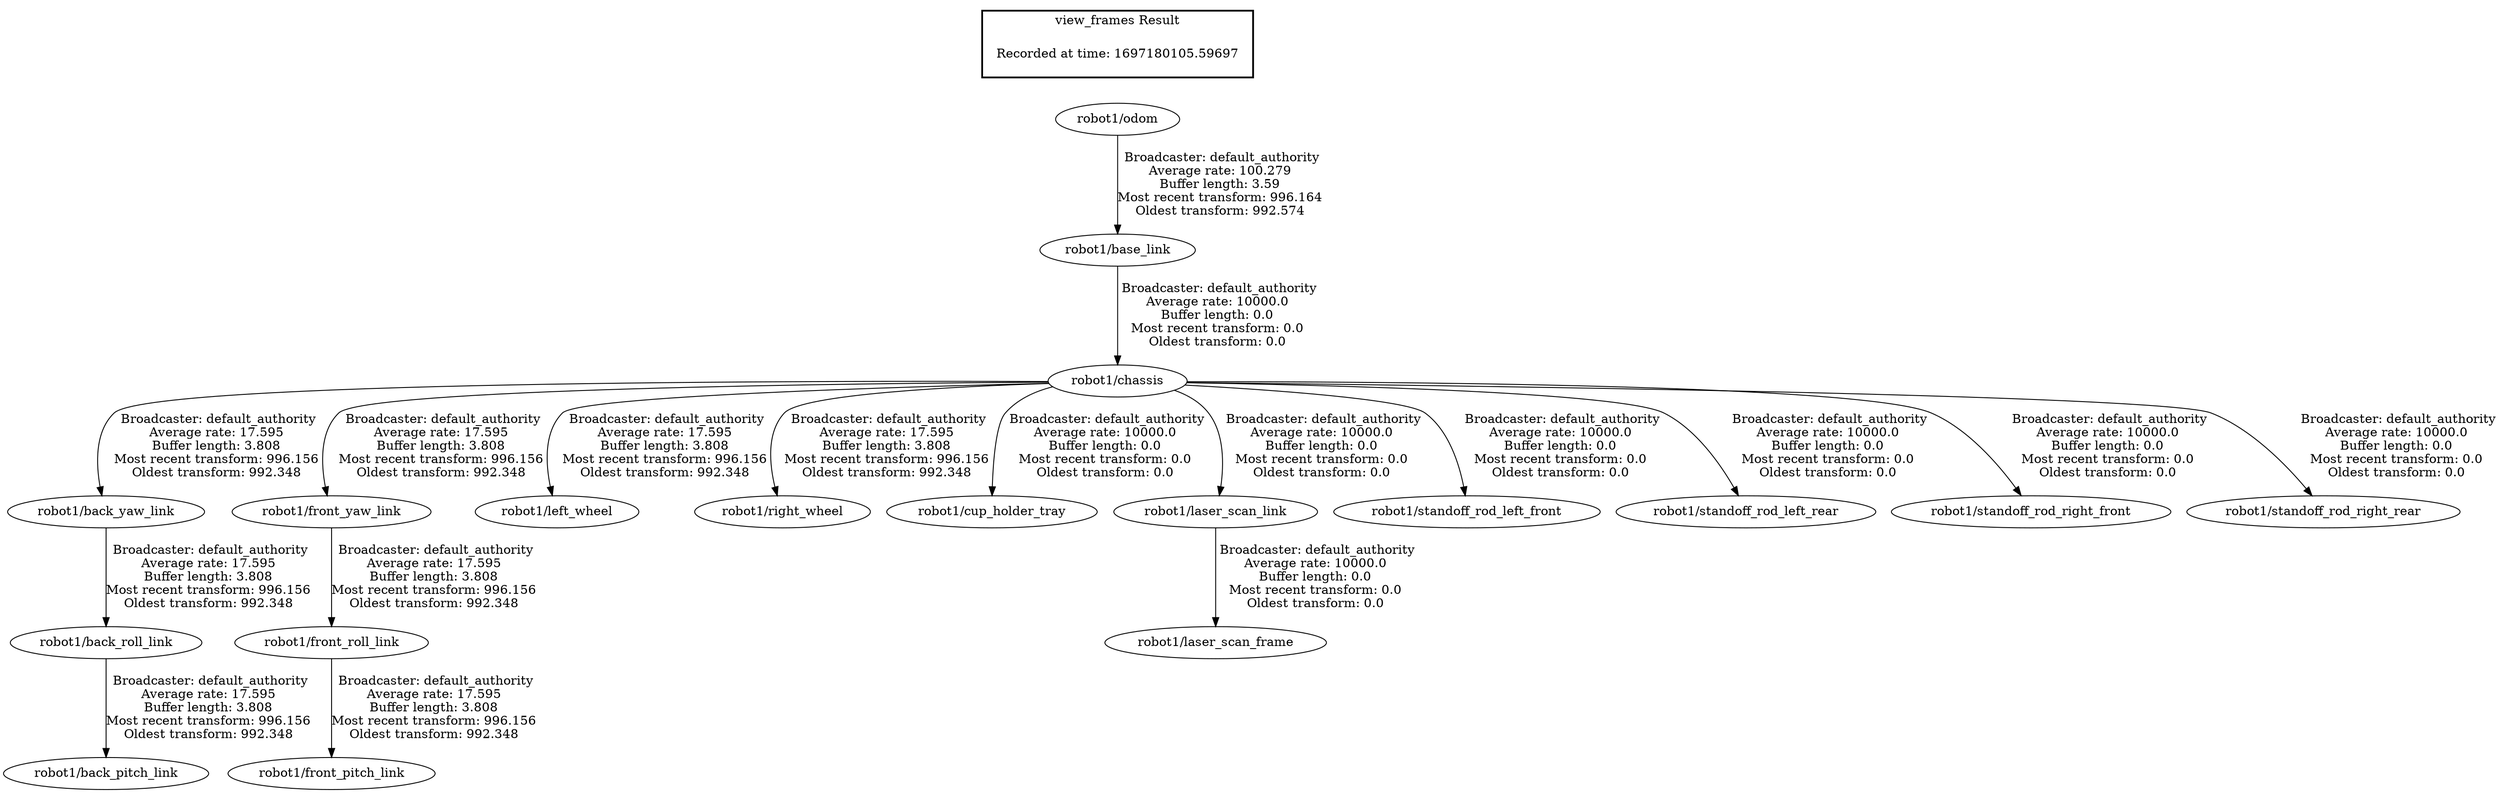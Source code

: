 digraph G {
"robot1/back_roll_link" -> "robot1/back_pitch_link"[label=" Broadcaster: default_authority\nAverage rate: 17.595\nBuffer length: 3.808\nMost recent transform: 996.156\nOldest transform: 992.348\n"];
"robot1/back_yaw_link" -> "robot1/back_roll_link"[label=" Broadcaster: default_authority\nAverage rate: 17.595\nBuffer length: 3.808\nMost recent transform: 996.156\nOldest transform: 992.348\n"];
"robot1/chassis" -> "robot1/back_yaw_link"[label=" Broadcaster: default_authority\nAverage rate: 17.595\nBuffer length: 3.808\nMost recent transform: 996.156\nOldest transform: 992.348\n"];
"robot1/base_link" -> "robot1/chassis"[label=" Broadcaster: default_authority\nAverage rate: 10000.0\nBuffer length: 0.0\nMost recent transform: 0.0\nOldest transform: 0.0\n"];
"robot1/front_roll_link" -> "robot1/front_pitch_link"[label=" Broadcaster: default_authority\nAverage rate: 17.595\nBuffer length: 3.808\nMost recent transform: 996.156\nOldest transform: 992.348\n"];
"robot1/front_yaw_link" -> "robot1/front_roll_link"[label=" Broadcaster: default_authority\nAverage rate: 17.595\nBuffer length: 3.808\nMost recent transform: 996.156\nOldest transform: 992.348\n"];
"robot1/chassis" -> "robot1/front_yaw_link"[label=" Broadcaster: default_authority\nAverage rate: 17.595\nBuffer length: 3.808\nMost recent transform: 996.156\nOldest transform: 992.348\n"];
"robot1/chassis" -> "robot1/left_wheel"[label=" Broadcaster: default_authority\nAverage rate: 17.595\nBuffer length: 3.808\nMost recent transform: 996.156\nOldest transform: 992.348\n"];
"robot1/chassis" -> "robot1/right_wheel"[label=" Broadcaster: default_authority\nAverage rate: 17.595\nBuffer length: 3.808\nMost recent transform: 996.156\nOldest transform: 992.348\n"];
"robot1/odom" -> "robot1/base_link"[label=" Broadcaster: default_authority\nAverage rate: 100.279\nBuffer length: 3.59\nMost recent transform: 996.164\nOldest transform: 992.574\n"];
"robot1/chassis" -> "robot1/cup_holder_tray"[label=" Broadcaster: default_authority\nAverage rate: 10000.0\nBuffer length: 0.0\nMost recent transform: 0.0\nOldest transform: 0.0\n"];
"robot1/laser_scan_link" -> "robot1/laser_scan_frame"[label=" Broadcaster: default_authority\nAverage rate: 10000.0\nBuffer length: 0.0\nMost recent transform: 0.0\nOldest transform: 0.0\n"];
"robot1/chassis" -> "robot1/laser_scan_link"[label=" Broadcaster: default_authority\nAverage rate: 10000.0\nBuffer length: 0.0\nMost recent transform: 0.0\nOldest transform: 0.0\n"];
"robot1/chassis" -> "robot1/standoff_rod_left_front"[label=" Broadcaster: default_authority\nAverage rate: 10000.0\nBuffer length: 0.0\nMost recent transform: 0.0\nOldest transform: 0.0\n"];
"robot1/chassis" -> "robot1/standoff_rod_left_rear"[label=" Broadcaster: default_authority\nAverage rate: 10000.0\nBuffer length: 0.0\nMost recent transform: 0.0\nOldest transform: 0.0\n"];
"robot1/chassis" -> "robot1/standoff_rod_right_front"[label=" Broadcaster: default_authority\nAverage rate: 10000.0\nBuffer length: 0.0\nMost recent transform: 0.0\nOldest transform: 0.0\n"];
"robot1/chassis" -> "robot1/standoff_rod_right_rear"[label=" Broadcaster: default_authority\nAverage rate: 10000.0\nBuffer length: 0.0\nMost recent transform: 0.0\nOldest transform: 0.0\n"];
edge [style=invis];
 subgraph cluster_legend { style=bold; color=black; label ="view_frames Result";
"Recorded at time: 1697180105.59697"[ shape=plaintext ] ;
}->"robot1/odom";
}